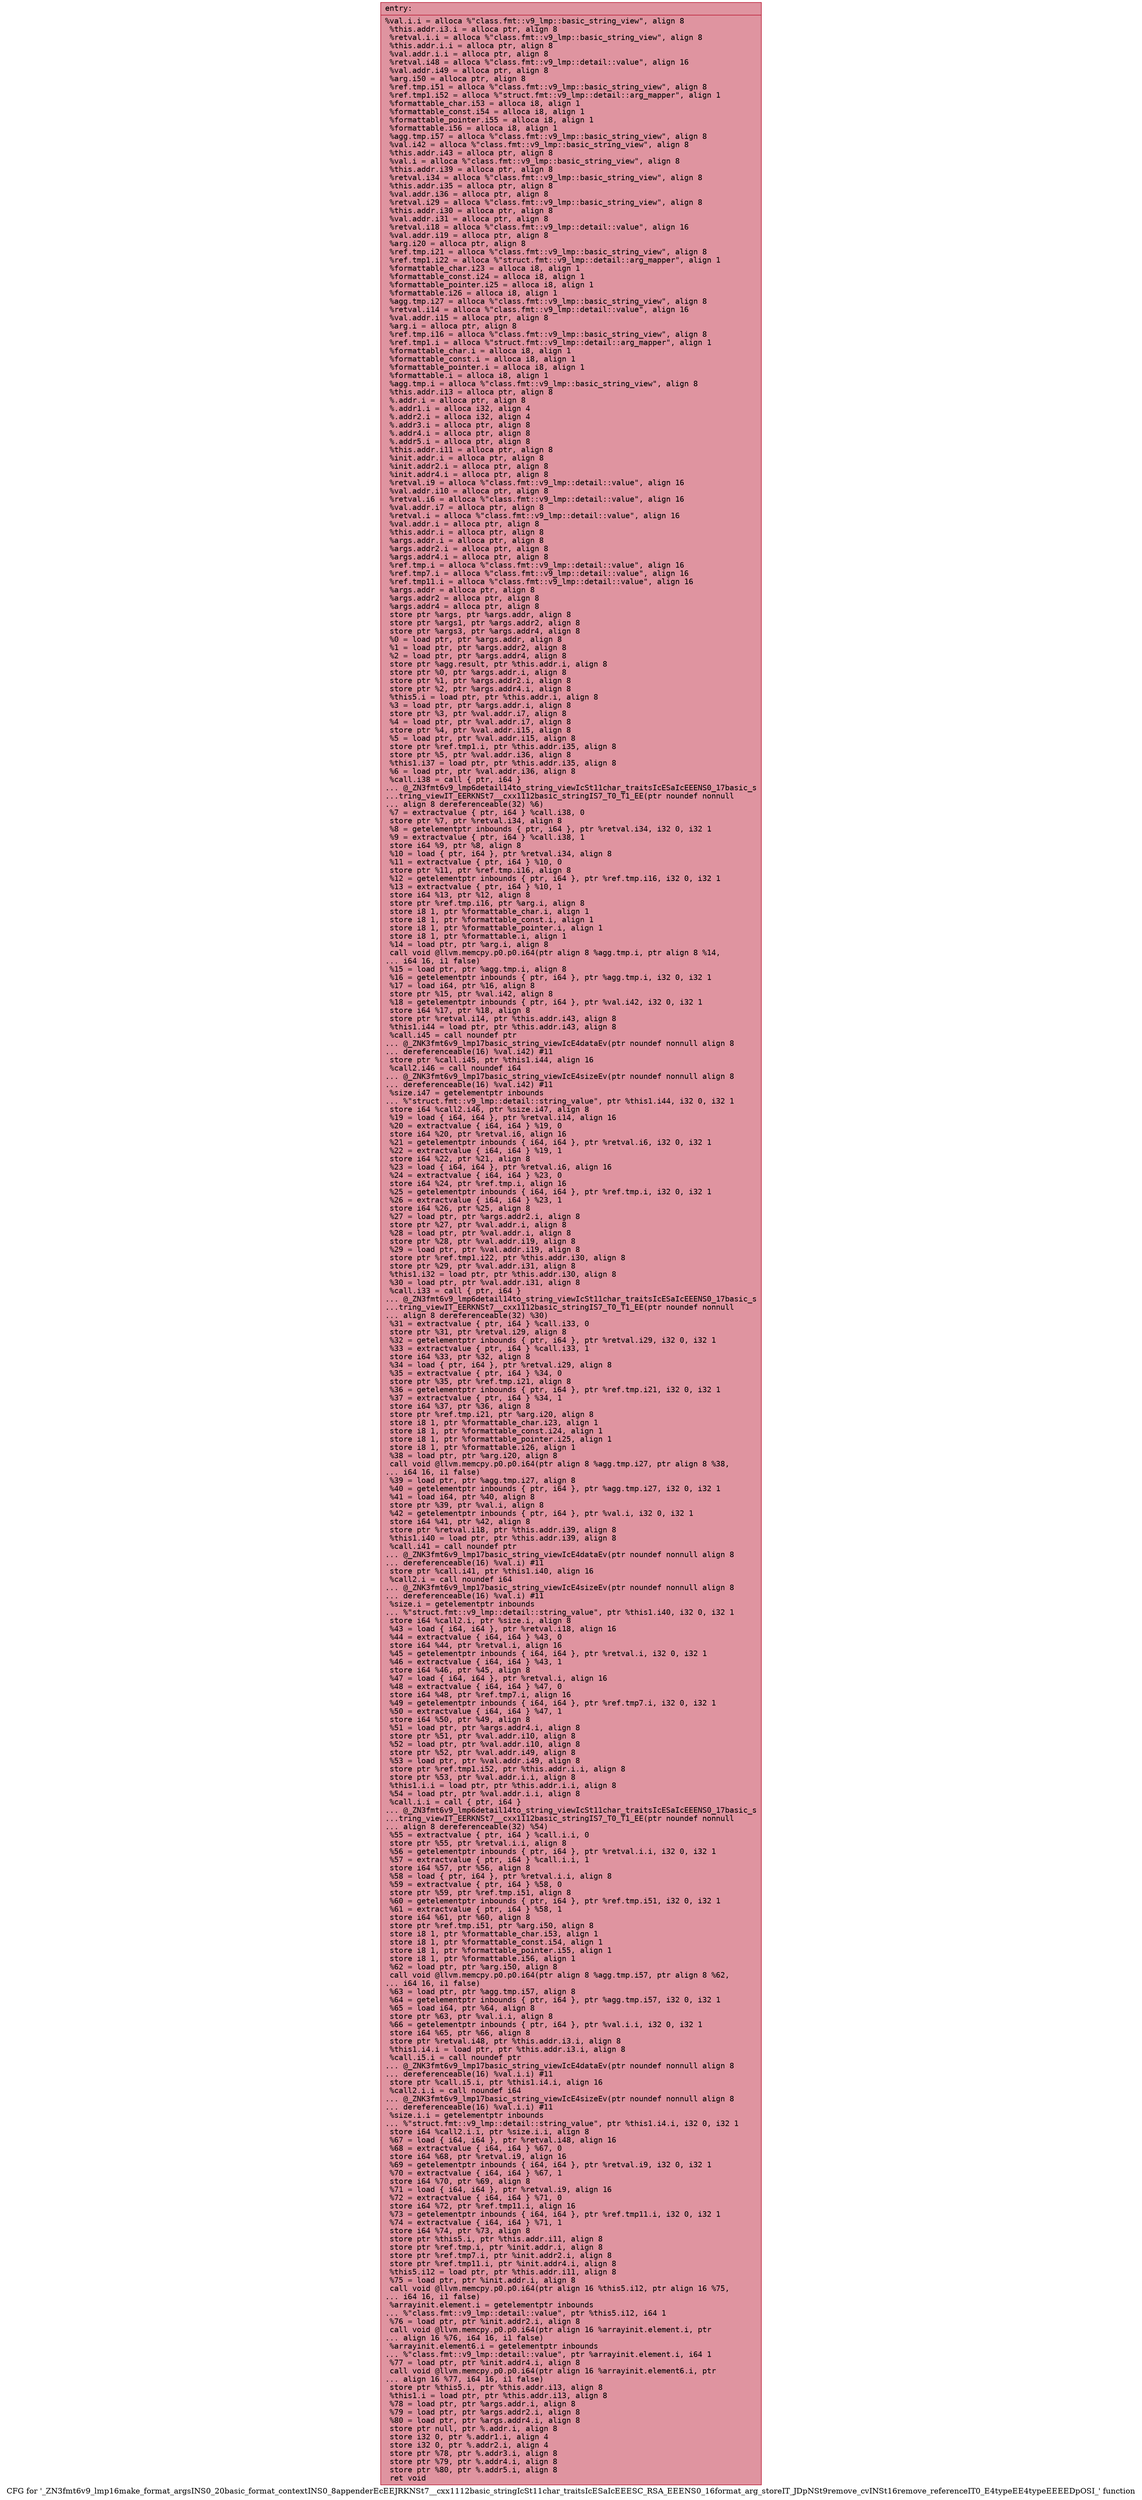 digraph "CFG for '_ZN3fmt6v9_lmp16make_format_argsINS0_20basic_format_contextINS0_8appenderEcEEJRKNSt7__cxx1112basic_stringIcSt11char_traitsIcESaIcEEESC_RSA_EEENS0_16format_arg_storeIT_JDpNSt9remove_cvINSt16remove_referenceIT0_E4typeEE4typeEEEEDpOSI_' function" {
	label="CFG for '_ZN3fmt6v9_lmp16make_format_argsINS0_20basic_format_contextINS0_8appenderEcEEJRKNSt7__cxx1112basic_stringIcSt11char_traitsIcESaIcEEESC_RSA_EEENS0_16format_arg_storeIT_JDpNSt9remove_cvINSt16remove_referenceIT0_E4typeEE4typeEEEEDpOSI_' function";

	Node0x557f5f6df320 [shape=record,color="#b70d28ff", style=filled, fillcolor="#b70d2870" fontname="Courier",label="{entry:\l|  %val.i.i = alloca %\"class.fmt::v9_lmp::basic_string_view\", align 8\l  %this.addr.i3.i = alloca ptr, align 8\l  %retval.i.i = alloca %\"class.fmt::v9_lmp::basic_string_view\", align 8\l  %this.addr.i.i = alloca ptr, align 8\l  %val.addr.i.i = alloca ptr, align 8\l  %retval.i48 = alloca %\"class.fmt::v9_lmp::detail::value\", align 16\l  %val.addr.i49 = alloca ptr, align 8\l  %arg.i50 = alloca ptr, align 8\l  %ref.tmp.i51 = alloca %\"class.fmt::v9_lmp::basic_string_view\", align 8\l  %ref.tmp1.i52 = alloca %\"struct.fmt::v9_lmp::detail::arg_mapper\", align 1\l  %formattable_char.i53 = alloca i8, align 1\l  %formattable_const.i54 = alloca i8, align 1\l  %formattable_pointer.i55 = alloca i8, align 1\l  %formattable.i56 = alloca i8, align 1\l  %agg.tmp.i57 = alloca %\"class.fmt::v9_lmp::basic_string_view\", align 8\l  %val.i42 = alloca %\"class.fmt::v9_lmp::basic_string_view\", align 8\l  %this.addr.i43 = alloca ptr, align 8\l  %val.i = alloca %\"class.fmt::v9_lmp::basic_string_view\", align 8\l  %this.addr.i39 = alloca ptr, align 8\l  %retval.i34 = alloca %\"class.fmt::v9_lmp::basic_string_view\", align 8\l  %this.addr.i35 = alloca ptr, align 8\l  %val.addr.i36 = alloca ptr, align 8\l  %retval.i29 = alloca %\"class.fmt::v9_lmp::basic_string_view\", align 8\l  %this.addr.i30 = alloca ptr, align 8\l  %val.addr.i31 = alloca ptr, align 8\l  %retval.i18 = alloca %\"class.fmt::v9_lmp::detail::value\", align 16\l  %val.addr.i19 = alloca ptr, align 8\l  %arg.i20 = alloca ptr, align 8\l  %ref.tmp.i21 = alloca %\"class.fmt::v9_lmp::basic_string_view\", align 8\l  %ref.tmp1.i22 = alloca %\"struct.fmt::v9_lmp::detail::arg_mapper\", align 1\l  %formattable_char.i23 = alloca i8, align 1\l  %formattable_const.i24 = alloca i8, align 1\l  %formattable_pointer.i25 = alloca i8, align 1\l  %formattable.i26 = alloca i8, align 1\l  %agg.tmp.i27 = alloca %\"class.fmt::v9_lmp::basic_string_view\", align 8\l  %retval.i14 = alloca %\"class.fmt::v9_lmp::detail::value\", align 16\l  %val.addr.i15 = alloca ptr, align 8\l  %arg.i = alloca ptr, align 8\l  %ref.tmp.i16 = alloca %\"class.fmt::v9_lmp::basic_string_view\", align 8\l  %ref.tmp1.i = alloca %\"struct.fmt::v9_lmp::detail::arg_mapper\", align 1\l  %formattable_char.i = alloca i8, align 1\l  %formattable_const.i = alloca i8, align 1\l  %formattable_pointer.i = alloca i8, align 1\l  %formattable.i = alloca i8, align 1\l  %agg.tmp.i = alloca %\"class.fmt::v9_lmp::basic_string_view\", align 8\l  %this.addr.i13 = alloca ptr, align 8\l  %.addr.i = alloca ptr, align 8\l  %.addr1.i = alloca i32, align 4\l  %.addr2.i = alloca i32, align 4\l  %.addr3.i = alloca ptr, align 8\l  %.addr4.i = alloca ptr, align 8\l  %.addr5.i = alloca ptr, align 8\l  %this.addr.i11 = alloca ptr, align 8\l  %init.addr.i = alloca ptr, align 8\l  %init.addr2.i = alloca ptr, align 8\l  %init.addr4.i = alloca ptr, align 8\l  %retval.i9 = alloca %\"class.fmt::v9_lmp::detail::value\", align 16\l  %val.addr.i10 = alloca ptr, align 8\l  %retval.i6 = alloca %\"class.fmt::v9_lmp::detail::value\", align 16\l  %val.addr.i7 = alloca ptr, align 8\l  %retval.i = alloca %\"class.fmt::v9_lmp::detail::value\", align 16\l  %val.addr.i = alloca ptr, align 8\l  %this.addr.i = alloca ptr, align 8\l  %args.addr.i = alloca ptr, align 8\l  %args.addr2.i = alloca ptr, align 8\l  %args.addr4.i = alloca ptr, align 8\l  %ref.tmp.i = alloca %\"class.fmt::v9_lmp::detail::value\", align 16\l  %ref.tmp7.i = alloca %\"class.fmt::v9_lmp::detail::value\", align 16\l  %ref.tmp11.i = alloca %\"class.fmt::v9_lmp::detail::value\", align 16\l  %args.addr = alloca ptr, align 8\l  %args.addr2 = alloca ptr, align 8\l  %args.addr4 = alloca ptr, align 8\l  store ptr %args, ptr %args.addr, align 8\l  store ptr %args1, ptr %args.addr2, align 8\l  store ptr %args3, ptr %args.addr4, align 8\l  %0 = load ptr, ptr %args.addr, align 8\l  %1 = load ptr, ptr %args.addr2, align 8\l  %2 = load ptr, ptr %args.addr4, align 8\l  store ptr %agg.result, ptr %this.addr.i, align 8\l  store ptr %0, ptr %args.addr.i, align 8\l  store ptr %1, ptr %args.addr2.i, align 8\l  store ptr %2, ptr %args.addr4.i, align 8\l  %this5.i = load ptr, ptr %this.addr.i, align 8\l  %3 = load ptr, ptr %args.addr.i, align 8\l  store ptr %3, ptr %val.addr.i7, align 8\l  %4 = load ptr, ptr %val.addr.i7, align 8\l  store ptr %4, ptr %val.addr.i15, align 8\l  %5 = load ptr, ptr %val.addr.i15, align 8\l  store ptr %ref.tmp1.i, ptr %this.addr.i35, align 8\l  store ptr %5, ptr %val.addr.i36, align 8\l  %this1.i37 = load ptr, ptr %this.addr.i35, align 8\l  %6 = load ptr, ptr %val.addr.i36, align 8\l  %call.i38 = call \{ ptr, i64 \}\l... @_ZN3fmt6v9_lmp6detail14to_string_viewIcSt11char_traitsIcESaIcEEENS0_17basic_s\l...tring_viewIT_EERKNSt7__cxx1112basic_stringIS7_T0_T1_EE(ptr noundef nonnull\l... align 8 dereferenceable(32) %6)\l  %7 = extractvalue \{ ptr, i64 \} %call.i38, 0\l  store ptr %7, ptr %retval.i34, align 8\l  %8 = getelementptr inbounds \{ ptr, i64 \}, ptr %retval.i34, i32 0, i32 1\l  %9 = extractvalue \{ ptr, i64 \} %call.i38, 1\l  store i64 %9, ptr %8, align 8\l  %10 = load \{ ptr, i64 \}, ptr %retval.i34, align 8\l  %11 = extractvalue \{ ptr, i64 \} %10, 0\l  store ptr %11, ptr %ref.tmp.i16, align 8\l  %12 = getelementptr inbounds \{ ptr, i64 \}, ptr %ref.tmp.i16, i32 0, i32 1\l  %13 = extractvalue \{ ptr, i64 \} %10, 1\l  store i64 %13, ptr %12, align 8\l  store ptr %ref.tmp.i16, ptr %arg.i, align 8\l  store i8 1, ptr %formattable_char.i, align 1\l  store i8 1, ptr %formattable_const.i, align 1\l  store i8 1, ptr %formattable_pointer.i, align 1\l  store i8 1, ptr %formattable.i, align 1\l  %14 = load ptr, ptr %arg.i, align 8\l  call void @llvm.memcpy.p0.p0.i64(ptr align 8 %agg.tmp.i, ptr align 8 %14,\l... i64 16, i1 false)\l  %15 = load ptr, ptr %agg.tmp.i, align 8\l  %16 = getelementptr inbounds \{ ptr, i64 \}, ptr %agg.tmp.i, i32 0, i32 1\l  %17 = load i64, ptr %16, align 8\l  store ptr %15, ptr %val.i42, align 8\l  %18 = getelementptr inbounds \{ ptr, i64 \}, ptr %val.i42, i32 0, i32 1\l  store i64 %17, ptr %18, align 8\l  store ptr %retval.i14, ptr %this.addr.i43, align 8\l  %this1.i44 = load ptr, ptr %this.addr.i43, align 8\l  %call.i45 = call noundef ptr\l... @_ZNK3fmt6v9_lmp17basic_string_viewIcE4dataEv(ptr noundef nonnull align 8\l... dereferenceable(16) %val.i42) #11\l  store ptr %call.i45, ptr %this1.i44, align 16\l  %call2.i46 = call noundef i64\l... @_ZNK3fmt6v9_lmp17basic_string_viewIcE4sizeEv(ptr noundef nonnull align 8\l... dereferenceable(16) %val.i42) #11\l  %size.i47 = getelementptr inbounds\l... %\"struct.fmt::v9_lmp::detail::string_value\", ptr %this1.i44, i32 0, i32 1\l  store i64 %call2.i46, ptr %size.i47, align 8\l  %19 = load \{ i64, i64 \}, ptr %retval.i14, align 16\l  %20 = extractvalue \{ i64, i64 \} %19, 0\l  store i64 %20, ptr %retval.i6, align 16\l  %21 = getelementptr inbounds \{ i64, i64 \}, ptr %retval.i6, i32 0, i32 1\l  %22 = extractvalue \{ i64, i64 \} %19, 1\l  store i64 %22, ptr %21, align 8\l  %23 = load \{ i64, i64 \}, ptr %retval.i6, align 16\l  %24 = extractvalue \{ i64, i64 \} %23, 0\l  store i64 %24, ptr %ref.tmp.i, align 16\l  %25 = getelementptr inbounds \{ i64, i64 \}, ptr %ref.tmp.i, i32 0, i32 1\l  %26 = extractvalue \{ i64, i64 \} %23, 1\l  store i64 %26, ptr %25, align 8\l  %27 = load ptr, ptr %args.addr2.i, align 8\l  store ptr %27, ptr %val.addr.i, align 8\l  %28 = load ptr, ptr %val.addr.i, align 8\l  store ptr %28, ptr %val.addr.i19, align 8\l  %29 = load ptr, ptr %val.addr.i19, align 8\l  store ptr %ref.tmp1.i22, ptr %this.addr.i30, align 8\l  store ptr %29, ptr %val.addr.i31, align 8\l  %this1.i32 = load ptr, ptr %this.addr.i30, align 8\l  %30 = load ptr, ptr %val.addr.i31, align 8\l  %call.i33 = call \{ ptr, i64 \}\l... @_ZN3fmt6v9_lmp6detail14to_string_viewIcSt11char_traitsIcESaIcEEENS0_17basic_s\l...tring_viewIT_EERKNSt7__cxx1112basic_stringIS7_T0_T1_EE(ptr noundef nonnull\l... align 8 dereferenceable(32) %30)\l  %31 = extractvalue \{ ptr, i64 \} %call.i33, 0\l  store ptr %31, ptr %retval.i29, align 8\l  %32 = getelementptr inbounds \{ ptr, i64 \}, ptr %retval.i29, i32 0, i32 1\l  %33 = extractvalue \{ ptr, i64 \} %call.i33, 1\l  store i64 %33, ptr %32, align 8\l  %34 = load \{ ptr, i64 \}, ptr %retval.i29, align 8\l  %35 = extractvalue \{ ptr, i64 \} %34, 0\l  store ptr %35, ptr %ref.tmp.i21, align 8\l  %36 = getelementptr inbounds \{ ptr, i64 \}, ptr %ref.tmp.i21, i32 0, i32 1\l  %37 = extractvalue \{ ptr, i64 \} %34, 1\l  store i64 %37, ptr %36, align 8\l  store ptr %ref.tmp.i21, ptr %arg.i20, align 8\l  store i8 1, ptr %formattable_char.i23, align 1\l  store i8 1, ptr %formattable_const.i24, align 1\l  store i8 1, ptr %formattable_pointer.i25, align 1\l  store i8 1, ptr %formattable.i26, align 1\l  %38 = load ptr, ptr %arg.i20, align 8\l  call void @llvm.memcpy.p0.p0.i64(ptr align 8 %agg.tmp.i27, ptr align 8 %38,\l... i64 16, i1 false)\l  %39 = load ptr, ptr %agg.tmp.i27, align 8\l  %40 = getelementptr inbounds \{ ptr, i64 \}, ptr %agg.tmp.i27, i32 0, i32 1\l  %41 = load i64, ptr %40, align 8\l  store ptr %39, ptr %val.i, align 8\l  %42 = getelementptr inbounds \{ ptr, i64 \}, ptr %val.i, i32 0, i32 1\l  store i64 %41, ptr %42, align 8\l  store ptr %retval.i18, ptr %this.addr.i39, align 8\l  %this1.i40 = load ptr, ptr %this.addr.i39, align 8\l  %call.i41 = call noundef ptr\l... @_ZNK3fmt6v9_lmp17basic_string_viewIcE4dataEv(ptr noundef nonnull align 8\l... dereferenceable(16) %val.i) #11\l  store ptr %call.i41, ptr %this1.i40, align 16\l  %call2.i = call noundef i64\l... @_ZNK3fmt6v9_lmp17basic_string_viewIcE4sizeEv(ptr noundef nonnull align 8\l... dereferenceable(16) %val.i) #11\l  %size.i = getelementptr inbounds\l... %\"struct.fmt::v9_lmp::detail::string_value\", ptr %this1.i40, i32 0, i32 1\l  store i64 %call2.i, ptr %size.i, align 8\l  %43 = load \{ i64, i64 \}, ptr %retval.i18, align 16\l  %44 = extractvalue \{ i64, i64 \} %43, 0\l  store i64 %44, ptr %retval.i, align 16\l  %45 = getelementptr inbounds \{ i64, i64 \}, ptr %retval.i, i32 0, i32 1\l  %46 = extractvalue \{ i64, i64 \} %43, 1\l  store i64 %46, ptr %45, align 8\l  %47 = load \{ i64, i64 \}, ptr %retval.i, align 16\l  %48 = extractvalue \{ i64, i64 \} %47, 0\l  store i64 %48, ptr %ref.tmp7.i, align 16\l  %49 = getelementptr inbounds \{ i64, i64 \}, ptr %ref.tmp7.i, i32 0, i32 1\l  %50 = extractvalue \{ i64, i64 \} %47, 1\l  store i64 %50, ptr %49, align 8\l  %51 = load ptr, ptr %args.addr4.i, align 8\l  store ptr %51, ptr %val.addr.i10, align 8\l  %52 = load ptr, ptr %val.addr.i10, align 8\l  store ptr %52, ptr %val.addr.i49, align 8\l  %53 = load ptr, ptr %val.addr.i49, align 8\l  store ptr %ref.tmp1.i52, ptr %this.addr.i.i, align 8\l  store ptr %53, ptr %val.addr.i.i, align 8\l  %this1.i.i = load ptr, ptr %this.addr.i.i, align 8\l  %54 = load ptr, ptr %val.addr.i.i, align 8\l  %call.i.i = call \{ ptr, i64 \}\l... @_ZN3fmt6v9_lmp6detail14to_string_viewIcSt11char_traitsIcESaIcEEENS0_17basic_s\l...tring_viewIT_EERKNSt7__cxx1112basic_stringIS7_T0_T1_EE(ptr noundef nonnull\l... align 8 dereferenceable(32) %54)\l  %55 = extractvalue \{ ptr, i64 \} %call.i.i, 0\l  store ptr %55, ptr %retval.i.i, align 8\l  %56 = getelementptr inbounds \{ ptr, i64 \}, ptr %retval.i.i, i32 0, i32 1\l  %57 = extractvalue \{ ptr, i64 \} %call.i.i, 1\l  store i64 %57, ptr %56, align 8\l  %58 = load \{ ptr, i64 \}, ptr %retval.i.i, align 8\l  %59 = extractvalue \{ ptr, i64 \} %58, 0\l  store ptr %59, ptr %ref.tmp.i51, align 8\l  %60 = getelementptr inbounds \{ ptr, i64 \}, ptr %ref.tmp.i51, i32 0, i32 1\l  %61 = extractvalue \{ ptr, i64 \} %58, 1\l  store i64 %61, ptr %60, align 8\l  store ptr %ref.tmp.i51, ptr %arg.i50, align 8\l  store i8 1, ptr %formattable_char.i53, align 1\l  store i8 1, ptr %formattable_const.i54, align 1\l  store i8 1, ptr %formattable_pointer.i55, align 1\l  store i8 1, ptr %formattable.i56, align 1\l  %62 = load ptr, ptr %arg.i50, align 8\l  call void @llvm.memcpy.p0.p0.i64(ptr align 8 %agg.tmp.i57, ptr align 8 %62,\l... i64 16, i1 false)\l  %63 = load ptr, ptr %agg.tmp.i57, align 8\l  %64 = getelementptr inbounds \{ ptr, i64 \}, ptr %agg.tmp.i57, i32 0, i32 1\l  %65 = load i64, ptr %64, align 8\l  store ptr %63, ptr %val.i.i, align 8\l  %66 = getelementptr inbounds \{ ptr, i64 \}, ptr %val.i.i, i32 0, i32 1\l  store i64 %65, ptr %66, align 8\l  store ptr %retval.i48, ptr %this.addr.i3.i, align 8\l  %this1.i4.i = load ptr, ptr %this.addr.i3.i, align 8\l  %call.i5.i = call noundef ptr\l... @_ZNK3fmt6v9_lmp17basic_string_viewIcE4dataEv(ptr noundef nonnull align 8\l... dereferenceable(16) %val.i.i) #11\l  store ptr %call.i5.i, ptr %this1.i4.i, align 16\l  %call2.i.i = call noundef i64\l... @_ZNK3fmt6v9_lmp17basic_string_viewIcE4sizeEv(ptr noundef nonnull align 8\l... dereferenceable(16) %val.i.i) #11\l  %size.i.i = getelementptr inbounds\l... %\"struct.fmt::v9_lmp::detail::string_value\", ptr %this1.i4.i, i32 0, i32 1\l  store i64 %call2.i.i, ptr %size.i.i, align 8\l  %67 = load \{ i64, i64 \}, ptr %retval.i48, align 16\l  %68 = extractvalue \{ i64, i64 \} %67, 0\l  store i64 %68, ptr %retval.i9, align 16\l  %69 = getelementptr inbounds \{ i64, i64 \}, ptr %retval.i9, i32 0, i32 1\l  %70 = extractvalue \{ i64, i64 \} %67, 1\l  store i64 %70, ptr %69, align 8\l  %71 = load \{ i64, i64 \}, ptr %retval.i9, align 16\l  %72 = extractvalue \{ i64, i64 \} %71, 0\l  store i64 %72, ptr %ref.tmp11.i, align 16\l  %73 = getelementptr inbounds \{ i64, i64 \}, ptr %ref.tmp11.i, i32 0, i32 1\l  %74 = extractvalue \{ i64, i64 \} %71, 1\l  store i64 %74, ptr %73, align 8\l  store ptr %this5.i, ptr %this.addr.i11, align 8\l  store ptr %ref.tmp.i, ptr %init.addr.i, align 8\l  store ptr %ref.tmp7.i, ptr %init.addr2.i, align 8\l  store ptr %ref.tmp11.i, ptr %init.addr4.i, align 8\l  %this5.i12 = load ptr, ptr %this.addr.i11, align 8\l  %75 = load ptr, ptr %init.addr.i, align 8\l  call void @llvm.memcpy.p0.p0.i64(ptr align 16 %this5.i12, ptr align 16 %75,\l... i64 16, i1 false)\l  %arrayinit.element.i = getelementptr inbounds\l... %\"class.fmt::v9_lmp::detail::value\", ptr %this5.i12, i64 1\l  %76 = load ptr, ptr %init.addr2.i, align 8\l  call void @llvm.memcpy.p0.p0.i64(ptr align 16 %arrayinit.element.i, ptr\l... align 16 %76, i64 16, i1 false)\l  %arrayinit.element6.i = getelementptr inbounds\l... %\"class.fmt::v9_lmp::detail::value\", ptr %arrayinit.element.i, i64 1\l  %77 = load ptr, ptr %init.addr4.i, align 8\l  call void @llvm.memcpy.p0.p0.i64(ptr align 16 %arrayinit.element6.i, ptr\l... align 16 %77, i64 16, i1 false)\l  store ptr %this5.i, ptr %this.addr.i13, align 8\l  %this1.i = load ptr, ptr %this.addr.i13, align 8\l  %78 = load ptr, ptr %args.addr.i, align 8\l  %79 = load ptr, ptr %args.addr2.i, align 8\l  %80 = load ptr, ptr %args.addr4.i, align 8\l  store ptr null, ptr %.addr.i, align 8\l  store i32 0, ptr %.addr1.i, align 4\l  store i32 0, ptr %.addr2.i, align 4\l  store ptr %78, ptr %.addr3.i, align 8\l  store ptr %79, ptr %.addr4.i, align 8\l  store ptr %80, ptr %.addr5.i, align 8\l  ret void\l}"];
}
